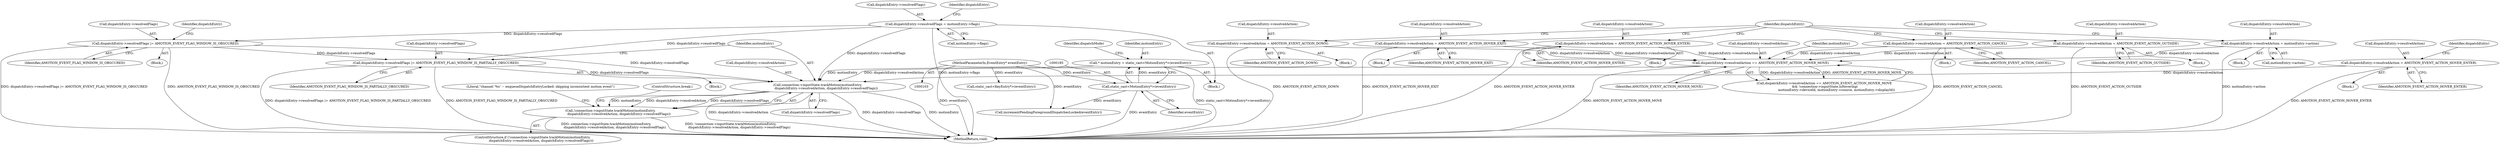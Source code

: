 digraph "0_Android_03a53d1c7765eeb3af0bc34c3dff02ada1953fbf@API" {
"1000310" [label="(Call,connection->inputState.trackMotion(motionEntry,\n                 dispatchEntry->resolvedAction, dispatchEntry->resolvedFlags))"];
"1000182" [label="(Call,* motionEntry = static_cast<MotionEntry*>(eventEntry))"];
"1000184" [label="(Call,static_cast<MotionEntry*>(eventEntry))"];
"1000105" [label="(MethodParameterIn,EventEntry* eventEntry)"];
"1000252" [label="(Call,dispatchEntry->resolvedAction == AMOTION_EVENT_ACTION_HOVER_MOVE)"];
"1000236" [label="(Call,dispatchEntry->resolvedAction = AMOTION_EVENT_ACTION_DOWN)"];
"1000225" [label="(Call,dispatchEntry->resolvedAction = AMOTION_EVENT_ACTION_CANCEL)"];
"1000192" [label="(Call,dispatchEntry->resolvedAction = AMOTION_EVENT_ACTION_OUTSIDE)"];
"1000203" [label="(Call,dispatchEntry->resolvedAction = AMOTION_EVENT_ACTION_HOVER_EXIT)"];
"1000214" [label="(Call,dispatchEntry->resolvedAction = AMOTION_EVENT_ACTION_HOVER_ENTER)"];
"1000243" [label="(Call,dispatchEntry->resolvedAction = motionEntry->action)"];
"1000272" [label="(Call,dispatchEntry->resolvedAction = AMOTION_EVENT_ACTION_HOVER_ENTER)"];
"1000291" [label="(Call,dispatchEntry->resolvedFlags |= AMOTION_EVENT_FLAG_WINDOW_IS_OBSCURED)"];
"1000277" [label="(Call,dispatchEntry->resolvedFlags = motionEntry->flags)"];
"1000303" [label="(Call,dispatchEntry->resolvedFlags |= AMOTION_EVENT_FLAG_WINDOW_IS_PARTIALLY_OBSCURED)"];
"1000309" [label="(Call,!connection->inputState.trackMotion(motionEntry,\n                 dispatchEntry->resolvedAction, dispatchEntry->resolvedFlags))"];
"1000309" [label="(Call,!connection->inputState.trackMotion(motionEntry,\n                 dispatchEntry->resolvedAction, dispatchEntry->resolvedFlags))"];
"1000218" [label="(Identifier,AMOTION_EVENT_ACTION_HOVER_ENTER)"];
"1000278" [label="(Call,dispatchEntry->resolvedFlags)"];
"1000310" [label="(Call,connection->inputState.trackMotion(motionEntry,\n                 dispatchEntry->resolvedAction, dispatchEntry->resolvedFlags))"];
"1000226" [label="(Call,dispatchEntry->resolvedAction)"];
"1000287" [label="(Identifier,dispatchEntry)"];
"1000260" [label="(Identifier,motionEntry)"];
"1000224" [label="(Block,)"];
"1000335" [label="(MethodReturn,void)"];
"1000329" [label="(Call,incrementPendingForegroundDispatchesLocked(eventEntry))"];
"1000272" [label="(Call,dispatchEntry->resolvedAction = AMOTION_EVENT_ACTION_HOVER_ENTER)"];
"1000193" [label="(Call,dispatchEntry->resolvedAction)"];
"1000186" [label="(Identifier,eventEntry)"];
"1000256" [label="(Identifier,AMOTION_EVENT_ACTION_HOVER_MOVE)"];
"1000279" [label="(Identifier,dispatchEntry)"];
"1000243" [label="(Call,dispatchEntry->resolvedAction = motionEntry->action)"];
"1000203" [label="(Call,dispatchEntry->resolvedAction = AMOTION_EVENT_ACTION_HOVER_EXIT)"];
"1000196" [label="(Identifier,AMOTION_EVENT_ACTION_OUTSIDE)"];
"1000207" [label="(Identifier,AMOTION_EVENT_ACTION_HOVER_EXIT)"];
"1000213" [label="(Block,)"];
"1000237" [label="(Call,dispatchEntry->resolvedAction)"];
"1000325" [label="(ControlStructure,break;)"];
"1000202" [label="(Block,)"];
"1000268" [label="(Block,)"];
"1000292" [label="(Call,dispatchEntry->resolvedFlags)"];
"1000281" [label="(Call,motionEntry->flags)"];
"1000182" [label="(Call,* motionEntry = static_cast<MotionEntry*>(eventEntry))"];
"1000315" [label="(Call,dispatchEntry->resolvedFlags)"];
"1000312" [label="(Call,dispatchEntry->resolvedAction)"];
"1000225" [label="(Call,dispatchEntry->resolvedAction = AMOTION_EVENT_ACTION_CANCEL)"];
"1000191" [label="(Block,)"];
"1000244" [label="(Call,dispatchEntry->resolvedAction)"];
"1000295" [label="(Identifier,AMOTION_EVENT_FLAG_WINDOW_IS_OBSCURED)"];
"1000251" [label="(Call,dispatchEntry->resolvedAction == AMOTION_EVENT_ACTION_HOVER_MOVE\n && !connection->inputState.isHovering(\n                        motionEntry->deviceId, motionEntry->source, motionEntry->displayId))"];
"1000302" [label="(Block,)"];
"1000311" [label="(Identifier,motionEntry)"];
"1000276" [label="(Identifier,AMOTION_EVENT_ACTION_HOVER_ENTER)"];
"1000303" [label="(Call,dispatchEntry->resolvedFlags |= AMOTION_EVENT_FLAG_WINDOW_IS_PARTIALLY_OBSCURED)"];
"1000307" [label="(Identifier,AMOTION_EVENT_FLAG_WINDOW_IS_PARTIALLY_OBSCURED)"];
"1000105" [label="(MethodParameterIn,EventEntry* eventEntry)"];
"1000235" [label="(Block,)"];
"1000273" [label="(Call,dispatchEntry->resolvedAction)"];
"1000240" [label="(Identifier,AMOTION_EVENT_ACTION_DOWN)"];
"1000304" [label="(Call,dispatchEntry->resolvedFlags)"];
"1000253" [label="(Call,dispatchEntry->resolvedAction)"];
"1000242" [label="(Block,)"];
"1000189" [label="(Identifier,dispatchMode)"];
"1000214" [label="(Call,dispatchEntry->resolvedAction = AMOTION_EVENT_ACTION_HOVER_ENTER)"];
"1000299" [label="(Identifier,dispatchEntry)"];
"1000277" [label="(Call,dispatchEntry->resolvedFlags = motionEntry->flags)"];
"1000229" [label="(Identifier,AMOTION_EVENT_ACTION_CANCEL)"];
"1000215" [label="(Call,dispatchEntry->resolvedAction)"];
"1000247" [label="(Call,motionEntry->action)"];
"1000320" [label="(Literal,\"channel '%s' ~ enqueueDispatchEntryLocked: skipping inconsistent motion event\")"];
"1000291" [label="(Call,dispatchEntry->resolvedFlags |= AMOTION_EVENT_FLAG_WINDOW_IS_OBSCURED)"];
"1000180" [label="(Block,)"];
"1000236" [label="(Call,dispatchEntry->resolvedAction = AMOTION_EVENT_ACTION_DOWN)"];
"1000192" [label="(Call,dispatchEntry->resolvedAction = AMOTION_EVENT_ACTION_OUTSIDE)"];
"1000308" [label="(ControlStructure,if (!connection->inputState.trackMotion(motionEntry,\n                 dispatchEntry->resolvedAction, dispatchEntry->resolvedFlags)))"];
"1000183" [label="(Identifier,motionEntry)"];
"1000204" [label="(Call,dispatchEntry->resolvedAction)"];
"1000290" [label="(Block,)"];
"1000252" [label="(Call,dispatchEntry->resolvedAction == AMOTION_EVENT_ACTION_HOVER_MOVE)"];
"1000254" [label="(Identifier,dispatchEntry)"];
"1000184" [label="(Call,static_cast<MotionEntry*>(eventEntry))"];
"1000144" [label="(Call,static_cast<KeyEntry*>(eventEntry))"];
"1000310" -> "1000309"  [label="AST: "];
"1000310" -> "1000315"  [label="CFG: "];
"1000311" -> "1000310"  [label="AST: "];
"1000312" -> "1000310"  [label="AST: "];
"1000315" -> "1000310"  [label="AST: "];
"1000309" -> "1000310"  [label="CFG: "];
"1000310" -> "1000335"  [label="DDG: dispatchEntry->resolvedAction"];
"1000310" -> "1000335"  [label="DDG: dispatchEntry->resolvedFlags"];
"1000310" -> "1000335"  [label="DDG: motionEntry"];
"1000310" -> "1000309"  [label="DDG: motionEntry"];
"1000310" -> "1000309"  [label="DDG: dispatchEntry->resolvedAction"];
"1000310" -> "1000309"  [label="DDG: dispatchEntry->resolvedFlags"];
"1000182" -> "1000310"  [label="DDG: motionEntry"];
"1000252" -> "1000310"  [label="DDG: dispatchEntry->resolvedAction"];
"1000272" -> "1000310"  [label="DDG: dispatchEntry->resolvedAction"];
"1000291" -> "1000310"  [label="DDG: dispatchEntry->resolvedFlags"];
"1000303" -> "1000310"  [label="DDG: dispatchEntry->resolvedFlags"];
"1000277" -> "1000310"  [label="DDG: dispatchEntry->resolvedFlags"];
"1000182" -> "1000180"  [label="AST: "];
"1000182" -> "1000184"  [label="CFG: "];
"1000183" -> "1000182"  [label="AST: "];
"1000184" -> "1000182"  [label="AST: "];
"1000189" -> "1000182"  [label="CFG: "];
"1000182" -> "1000335"  [label="DDG: static_cast<MotionEntry*>(eventEntry)"];
"1000184" -> "1000182"  [label="DDG: eventEntry"];
"1000184" -> "1000186"  [label="CFG: "];
"1000185" -> "1000184"  [label="AST: "];
"1000186" -> "1000184"  [label="AST: "];
"1000184" -> "1000335"  [label="DDG: eventEntry"];
"1000105" -> "1000184"  [label="DDG: eventEntry"];
"1000184" -> "1000329"  [label="DDG: eventEntry"];
"1000105" -> "1000103"  [label="AST: "];
"1000105" -> "1000335"  [label="DDG: eventEntry"];
"1000105" -> "1000144"  [label="DDG: eventEntry"];
"1000105" -> "1000329"  [label="DDG: eventEntry"];
"1000252" -> "1000251"  [label="AST: "];
"1000252" -> "1000256"  [label="CFG: "];
"1000253" -> "1000252"  [label="AST: "];
"1000256" -> "1000252"  [label="AST: "];
"1000260" -> "1000252"  [label="CFG: "];
"1000251" -> "1000252"  [label="CFG: "];
"1000252" -> "1000335"  [label="DDG: AMOTION_EVENT_ACTION_HOVER_MOVE"];
"1000252" -> "1000251"  [label="DDG: dispatchEntry->resolvedAction"];
"1000252" -> "1000251"  [label="DDG: AMOTION_EVENT_ACTION_HOVER_MOVE"];
"1000236" -> "1000252"  [label="DDG: dispatchEntry->resolvedAction"];
"1000225" -> "1000252"  [label="DDG: dispatchEntry->resolvedAction"];
"1000192" -> "1000252"  [label="DDG: dispatchEntry->resolvedAction"];
"1000203" -> "1000252"  [label="DDG: dispatchEntry->resolvedAction"];
"1000214" -> "1000252"  [label="DDG: dispatchEntry->resolvedAction"];
"1000243" -> "1000252"  [label="DDG: dispatchEntry->resolvedAction"];
"1000236" -> "1000235"  [label="AST: "];
"1000236" -> "1000240"  [label="CFG: "];
"1000237" -> "1000236"  [label="AST: "];
"1000240" -> "1000236"  [label="AST: "];
"1000254" -> "1000236"  [label="CFG: "];
"1000236" -> "1000335"  [label="DDG: AMOTION_EVENT_ACTION_DOWN"];
"1000225" -> "1000224"  [label="AST: "];
"1000225" -> "1000229"  [label="CFG: "];
"1000226" -> "1000225"  [label="AST: "];
"1000229" -> "1000225"  [label="AST: "];
"1000254" -> "1000225"  [label="CFG: "];
"1000225" -> "1000335"  [label="DDG: AMOTION_EVENT_ACTION_CANCEL"];
"1000192" -> "1000191"  [label="AST: "];
"1000192" -> "1000196"  [label="CFG: "];
"1000193" -> "1000192"  [label="AST: "];
"1000196" -> "1000192"  [label="AST: "];
"1000254" -> "1000192"  [label="CFG: "];
"1000192" -> "1000335"  [label="DDG: AMOTION_EVENT_ACTION_OUTSIDE"];
"1000203" -> "1000202"  [label="AST: "];
"1000203" -> "1000207"  [label="CFG: "];
"1000204" -> "1000203"  [label="AST: "];
"1000207" -> "1000203"  [label="AST: "];
"1000254" -> "1000203"  [label="CFG: "];
"1000203" -> "1000335"  [label="DDG: AMOTION_EVENT_ACTION_HOVER_EXIT"];
"1000214" -> "1000213"  [label="AST: "];
"1000214" -> "1000218"  [label="CFG: "];
"1000215" -> "1000214"  [label="AST: "];
"1000218" -> "1000214"  [label="AST: "];
"1000254" -> "1000214"  [label="CFG: "];
"1000214" -> "1000335"  [label="DDG: AMOTION_EVENT_ACTION_HOVER_ENTER"];
"1000243" -> "1000242"  [label="AST: "];
"1000243" -> "1000247"  [label="CFG: "];
"1000244" -> "1000243"  [label="AST: "];
"1000247" -> "1000243"  [label="AST: "];
"1000254" -> "1000243"  [label="CFG: "];
"1000243" -> "1000335"  [label="DDG: motionEntry->action"];
"1000272" -> "1000268"  [label="AST: "];
"1000272" -> "1000276"  [label="CFG: "];
"1000273" -> "1000272"  [label="AST: "];
"1000276" -> "1000272"  [label="AST: "];
"1000279" -> "1000272"  [label="CFG: "];
"1000272" -> "1000335"  [label="DDG: AMOTION_EVENT_ACTION_HOVER_ENTER"];
"1000291" -> "1000290"  [label="AST: "];
"1000291" -> "1000295"  [label="CFG: "];
"1000292" -> "1000291"  [label="AST: "];
"1000295" -> "1000291"  [label="AST: "];
"1000299" -> "1000291"  [label="CFG: "];
"1000291" -> "1000335"  [label="DDG: dispatchEntry->resolvedFlags |= AMOTION_EVENT_FLAG_WINDOW_IS_OBSCURED"];
"1000291" -> "1000335"  [label="DDG: AMOTION_EVENT_FLAG_WINDOW_IS_OBSCURED"];
"1000277" -> "1000291"  [label="DDG: dispatchEntry->resolvedFlags"];
"1000291" -> "1000303"  [label="DDG: dispatchEntry->resolvedFlags"];
"1000277" -> "1000180"  [label="AST: "];
"1000277" -> "1000281"  [label="CFG: "];
"1000278" -> "1000277"  [label="AST: "];
"1000281" -> "1000277"  [label="AST: "];
"1000287" -> "1000277"  [label="CFG: "];
"1000277" -> "1000335"  [label="DDG: motionEntry->flags"];
"1000277" -> "1000303"  [label="DDG: dispatchEntry->resolvedFlags"];
"1000303" -> "1000302"  [label="AST: "];
"1000303" -> "1000307"  [label="CFG: "];
"1000304" -> "1000303"  [label="AST: "];
"1000307" -> "1000303"  [label="AST: "];
"1000311" -> "1000303"  [label="CFG: "];
"1000303" -> "1000335"  [label="DDG: dispatchEntry->resolvedFlags |= AMOTION_EVENT_FLAG_WINDOW_IS_PARTIALLY_OBSCURED"];
"1000303" -> "1000335"  [label="DDG: AMOTION_EVENT_FLAG_WINDOW_IS_PARTIALLY_OBSCURED"];
"1000309" -> "1000308"  [label="AST: "];
"1000320" -> "1000309"  [label="CFG: "];
"1000325" -> "1000309"  [label="CFG: "];
"1000309" -> "1000335"  [label="DDG: connection->inputState.trackMotion(motionEntry,\n                 dispatchEntry->resolvedAction, dispatchEntry->resolvedFlags)"];
"1000309" -> "1000335"  [label="DDG: !connection->inputState.trackMotion(motionEntry,\n                 dispatchEntry->resolvedAction, dispatchEntry->resolvedFlags)"];
}
